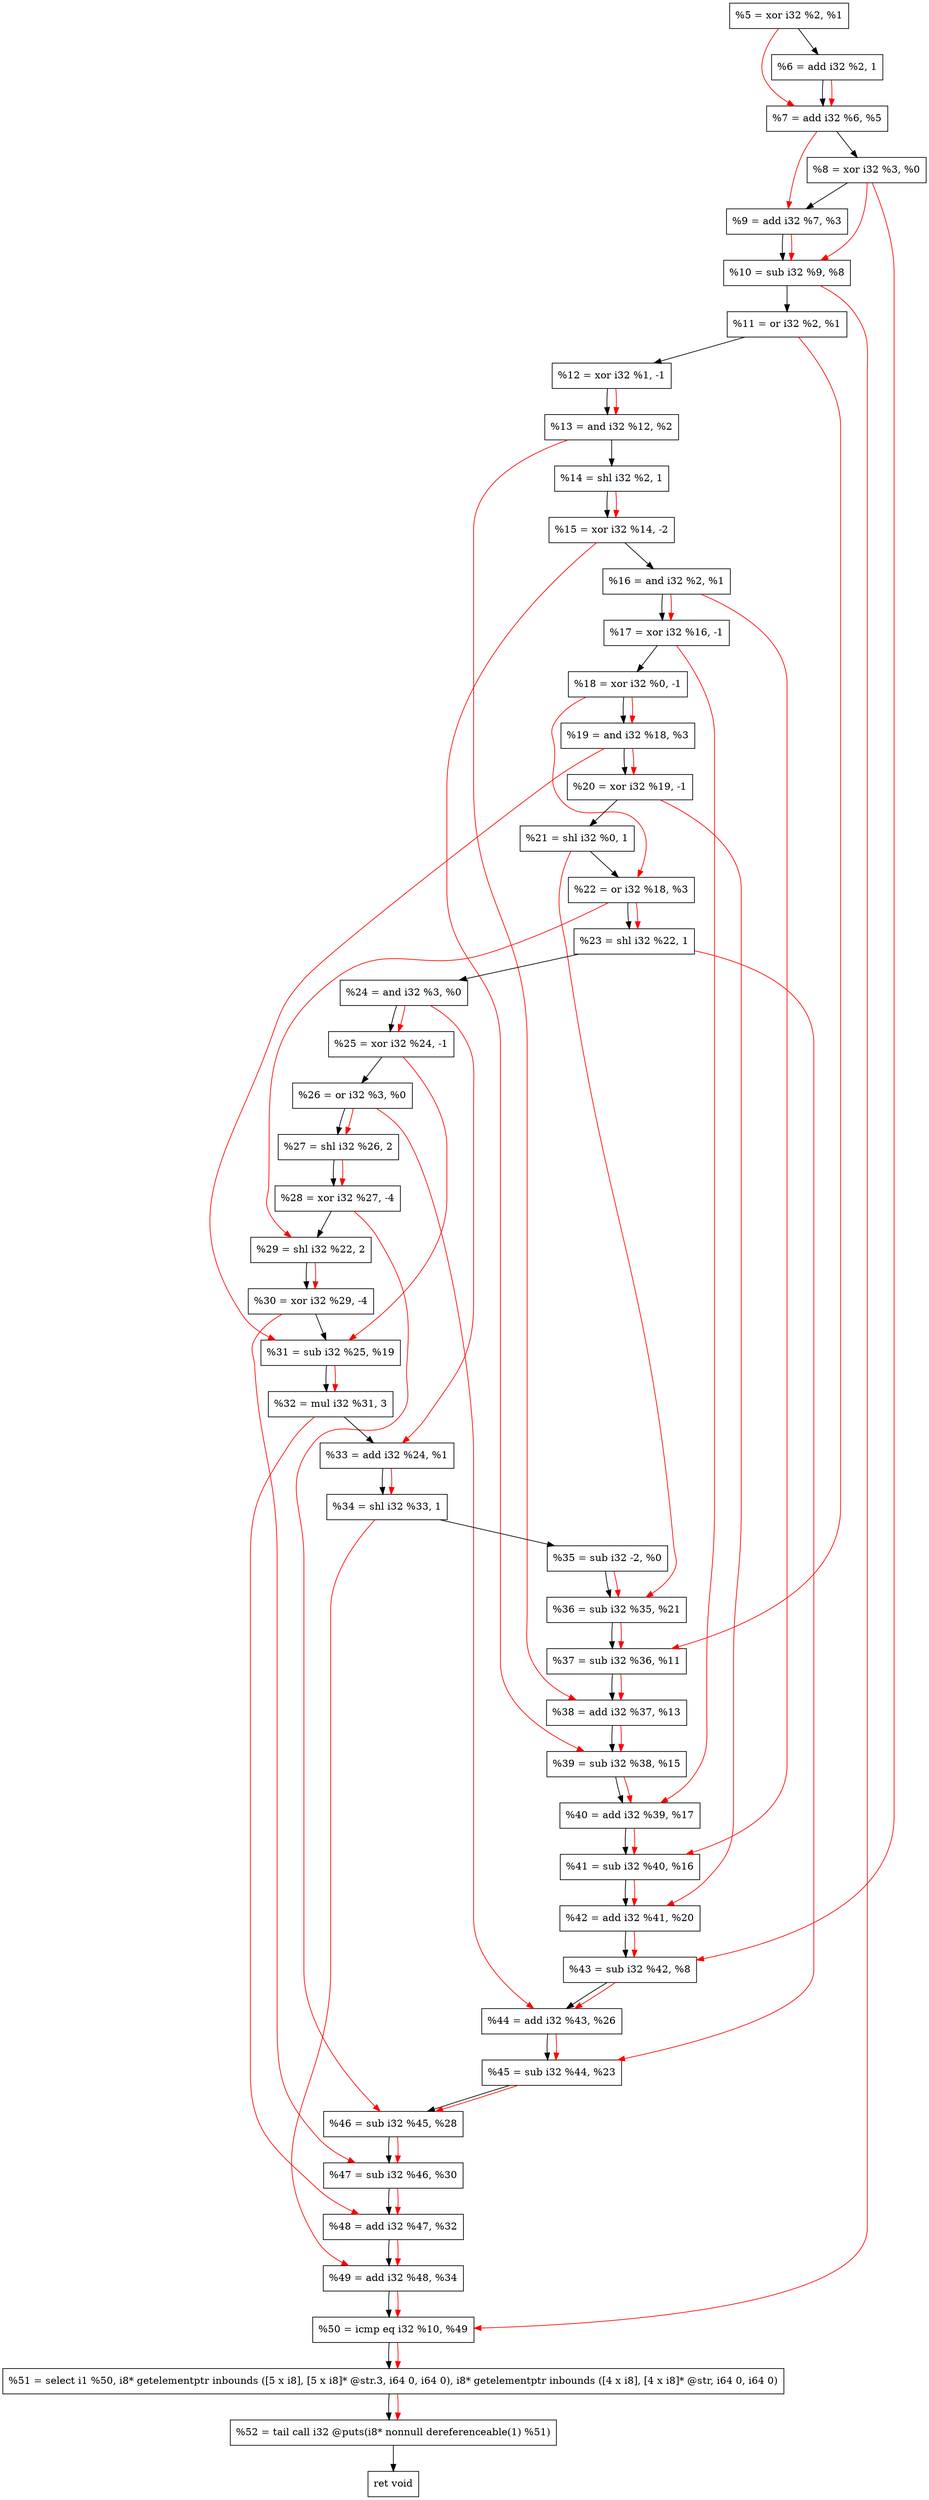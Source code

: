 digraph "DFG for'crackme' function" {
	Node0x24b8720[shape=record, label="  %5 = xor i32 %2, %1"];
	Node0x24b8da0[shape=record, label="  %6 = add i32 %2, 1"];
	Node0x24b8e10[shape=record, label="  %7 = add i32 %6, %5"];
	Node0x24b8e80[shape=record, label="  %8 = xor i32 %3, %0"];
	Node0x24b8ef0[shape=record, label="  %9 = add i32 %7, %3"];
	Node0x24b8f60[shape=record, label="  %10 = sub i32 %9, %8"];
	Node0x24b8fd0[shape=record, label="  %11 = or i32 %2, %1"];
	Node0x24b9070[shape=record, label="  %12 = xor i32 %1, -1"];
	Node0x24b90e0[shape=record, label="  %13 = and i32 %12, %2"];
	Node0x24b9150[shape=record, label="  %14 = shl i32 %2, 1"];
	Node0x24b91f0[shape=record, label="  %15 = xor i32 %14, -2"];
	Node0x24b9260[shape=record, label="  %16 = and i32 %2, %1"];
	Node0x24b92d0[shape=record, label="  %17 = xor i32 %16, -1"];
	Node0x24b9340[shape=record, label="  %18 = xor i32 %0, -1"];
	Node0x24b93b0[shape=record, label="  %19 = and i32 %18, %3"];
	Node0x24b9420[shape=record, label="  %20 = xor i32 %19, -1"];
	Node0x24b9490[shape=record, label="  %21 = shl i32 %0, 1"];
	Node0x24b9500[shape=record, label="  %22 = or i32 %18, %3"];
	Node0x24b9570[shape=record, label="  %23 = shl i32 %22, 1"];
	Node0x24b95e0[shape=record, label="  %24 = and i32 %3, %0"];
	Node0x24b9650[shape=record, label="  %25 = xor i32 %24, -1"];
	Node0x24b96c0[shape=record, label="  %26 = or i32 %3, %0"];
	Node0x24b9760[shape=record, label="  %27 = shl i32 %26, 2"];
	Node0x24b9800[shape=record, label="  %28 = xor i32 %27, -4"];
	Node0x24b9870[shape=record, label="  %29 = shl i32 %22, 2"];
	Node0x24b98e0[shape=record, label="  %30 = xor i32 %29, -4"];
	Node0x24b9950[shape=record, label="  %31 = sub i32 %25, %19"];
	Node0x24b99f0[shape=record, label="  %32 = mul i32 %31, 3"];
	Node0x24b9c70[shape=record, label="  %33 = add i32 %24, %1"];
	Node0x24b9ce0[shape=record, label="  %34 = shl i32 %33, 1"];
	Node0x24b9d50[shape=record, label="  %35 = sub i32 -2, %0"];
	Node0x24b9dc0[shape=record, label="  %36 = sub i32 %35, %21"];
	Node0x24b9e30[shape=record, label="  %37 = sub i32 %36, %11"];
	Node0x24b9ea0[shape=record, label="  %38 = add i32 %37, %13"];
	Node0x24b9f10[shape=record, label="  %39 = sub i32 %38, %15"];
	Node0x24b9f80[shape=record, label="  %40 = add i32 %39, %17"];
	Node0x24b9ff0[shape=record, label="  %41 = sub i32 %40, %16"];
	Node0x24ba060[shape=record, label="  %42 = add i32 %41, %20"];
	Node0x24ba0d0[shape=record, label="  %43 = sub i32 %42, %8"];
	Node0x24ba140[shape=record, label="  %44 = add i32 %43, %26"];
	Node0x24ba1b0[shape=record, label="  %45 = sub i32 %44, %23"];
	Node0x24ba220[shape=record, label="  %46 = sub i32 %45, %28"];
	Node0x24ba290[shape=record, label="  %47 = sub i32 %46, %30"];
	Node0x24ba300[shape=record, label="  %48 = add i32 %47, %32"];
	Node0x24ba370[shape=record, label="  %49 = add i32 %48, %34"];
	Node0x24ba3e0[shape=record, label="  %50 = icmp eq i32 %10, %49"];
	Node0x2459268[shape=record, label="  %51 = select i1 %50, i8* getelementptr inbounds ([5 x i8], [5 x i8]* @str.3, i64 0, i64 0), i8* getelementptr inbounds ([4 x i8], [4 x i8]* @str, i64 0, i64 0)"];
	Node0x24ba880[shape=record, label="  %52 = tail call i32 @puts(i8* nonnull dereferenceable(1) %51)"];
	Node0x24ba8d0[shape=record, label="  ret void"];
	Node0x24b8720 -> Node0x24b8da0;
	Node0x24b8da0 -> Node0x24b8e10;
	Node0x24b8e10 -> Node0x24b8e80;
	Node0x24b8e80 -> Node0x24b8ef0;
	Node0x24b8ef0 -> Node0x24b8f60;
	Node0x24b8f60 -> Node0x24b8fd0;
	Node0x24b8fd0 -> Node0x24b9070;
	Node0x24b9070 -> Node0x24b90e0;
	Node0x24b90e0 -> Node0x24b9150;
	Node0x24b9150 -> Node0x24b91f0;
	Node0x24b91f0 -> Node0x24b9260;
	Node0x24b9260 -> Node0x24b92d0;
	Node0x24b92d0 -> Node0x24b9340;
	Node0x24b9340 -> Node0x24b93b0;
	Node0x24b93b0 -> Node0x24b9420;
	Node0x24b9420 -> Node0x24b9490;
	Node0x24b9490 -> Node0x24b9500;
	Node0x24b9500 -> Node0x24b9570;
	Node0x24b9570 -> Node0x24b95e0;
	Node0x24b95e0 -> Node0x24b9650;
	Node0x24b9650 -> Node0x24b96c0;
	Node0x24b96c0 -> Node0x24b9760;
	Node0x24b9760 -> Node0x24b9800;
	Node0x24b9800 -> Node0x24b9870;
	Node0x24b9870 -> Node0x24b98e0;
	Node0x24b98e0 -> Node0x24b9950;
	Node0x24b9950 -> Node0x24b99f0;
	Node0x24b99f0 -> Node0x24b9c70;
	Node0x24b9c70 -> Node0x24b9ce0;
	Node0x24b9ce0 -> Node0x24b9d50;
	Node0x24b9d50 -> Node0x24b9dc0;
	Node0x24b9dc0 -> Node0x24b9e30;
	Node0x24b9e30 -> Node0x24b9ea0;
	Node0x24b9ea0 -> Node0x24b9f10;
	Node0x24b9f10 -> Node0x24b9f80;
	Node0x24b9f80 -> Node0x24b9ff0;
	Node0x24b9ff0 -> Node0x24ba060;
	Node0x24ba060 -> Node0x24ba0d0;
	Node0x24ba0d0 -> Node0x24ba140;
	Node0x24ba140 -> Node0x24ba1b0;
	Node0x24ba1b0 -> Node0x24ba220;
	Node0x24ba220 -> Node0x24ba290;
	Node0x24ba290 -> Node0x24ba300;
	Node0x24ba300 -> Node0x24ba370;
	Node0x24ba370 -> Node0x24ba3e0;
	Node0x24ba3e0 -> Node0x2459268;
	Node0x2459268 -> Node0x24ba880;
	Node0x24ba880 -> Node0x24ba8d0;
edge [color=red]
	Node0x24b8da0 -> Node0x24b8e10;
	Node0x24b8720 -> Node0x24b8e10;
	Node0x24b8e10 -> Node0x24b8ef0;
	Node0x24b8ef0 -> Node0x24b8f60;
	Node0x24b8e80 -> Node0x24b8f60;
	Node0x24b9070 -> Node0x24b90e0;
	Node0x24b9150 -> Node0x24b91f0;
	Node0x24b9260 -> Node0x24b92d0;
	Node0x24b9340 -> Node0x24b93b0;
	Node0x24b93b0 -> Node0x24b9420;
	Node0x24b9340 -> Node0x24b9500;
	Node0x24b9500 -> Node0x24b9570;
	Node0x24b95e0 -> Node0x24b9650;
	Node0x24b96c0 -> Node0x24b9760;
	Node0x24b9760 -> Node0x24b9800;
	Node0x24b9500 -> Node0x24b9870;
	Node0x24b9870 -> Node0x24b98e0;
	Node0x24b9650 -> Node0x24b9950;
	Node0x24b93b0 -> Node0x24b9950;
	Node0x24b9950 -> Node0x24b99f0;
	Node0x24b95e0 -> Node0x24b9c70;
	Node0x24b9c70 -> Node0x24b9ce0;
	Node0x24b9d50 -> Node0x24b9dc0;
	Node0x24b9490 -> Node0x24b9dc0;
	Node0x24b9dc0 -> Node0x24b9e30;
	Node0x24b8fd0 -> Node0x24b9e30;
	Node0x24b9e30 -> Node0x24b9ea0;
	Node0x24b90e0 -> Node0x24b9ea0;
	Node0x24b9ea0 -> Node0x24b9f10;
	Node0x24b91f0 -> Node0x24b9f10;
	Node0x24b9f10 -> Node0x24b9f80;
	Node0x24b92d0 -> Node0x24b9f80;
	Node0x24b9f80 -> Node0x24b9ff0;
	Node0x24b9260 -> Node0x24b9ff0;
	Node0x24b9ff0 -> Node0x24ba060;
	Node0x24b9420 -> Node0x24ba060;
	Node0x24ba060 -> Node0x24ba0d0;
	Node0x24b8e80 -> Node0x24ba0d0;
	Node0x24ba0d0 -> Node0x24ba140;
	Node0x24b96c0 -> Node0x24ba140;
	Node0x24ba140 -> Node0x24ba1b0;
	Node0x24b9570 -> Node0x24ba1b0;
	Node0x24ba1b0 -> Node0x24ba220;
	Node0x24b9800 -> Node0x24ba220;
	Node0x24ba220 -> Node0x24ba290;
	Node0x24b98e0 -> Node0x24ba290;
	Node0x24ba290 -> Node0x24ba300;
	Node0x24b99f0 -> Node0x24ba300;
	Node0x24ba300 -> Node0x24ba370;
	Node0x24b9ce0 -> Node0x24ba370;
	Node0x24b8f60 -> Node0x24ba3e0;
	Node0x24ba370 -> Node0x24ba3e0;
	Node0x24ba3e0 -> Node0x2459268;
	Node0x2459268 -> Node0x24ba880;
}
